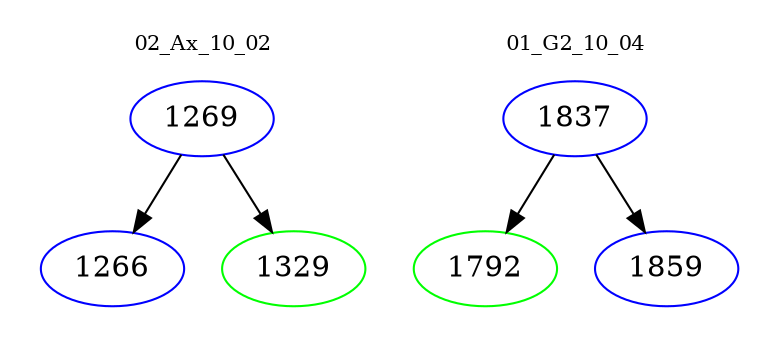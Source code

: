 digraph{
subgraph cluster_0 {
color = white
label = "02_Ax_10_02";
fontsize=10;
T0_1269 [label="1269", color="blue"]
T0_1269 -> T0_1266 [color="black"]
T0_1266 [label="1266", color="blue"]
T0_1269 -> T0_1329 [color="black"]
T0_1329 [label="1329", color="green"]
}
subgraph cluster_1 {
color = white
label = "01_G2_10_04";
fontsize=10;
T1_1837 [label="1837", color="blue"]
T1_1837 -> T1_1792 [color="black"]
T1_1792 [label="1792", color="green"]
T1_1837 -> T1_1859 [color="black"]
T1_1859 [label="1859", color="blue"]
}
}
